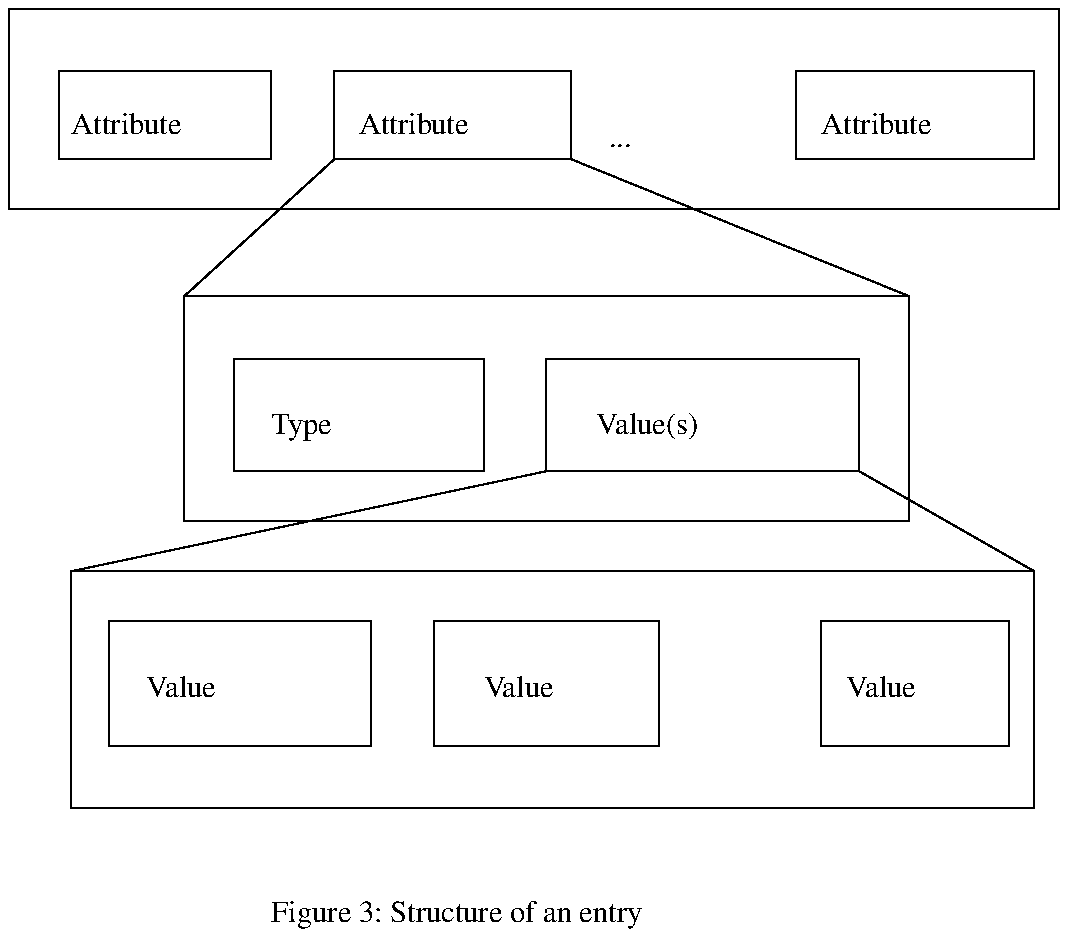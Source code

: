 .PS
line from 5.237,7.700 to 6.112,7.200
line from 3.675,7.700 to 1.300,7.200
line from 3.800,9.262 to 5.487,8.575
line from 2.612,9.262 to 1.863,8.575
line from 5.050,6.950 to 5.987,6.950 to 5.987,6.325 to 5.050,6.325 to 5.050,6.950
line from 3.112,6.950 to 4.237,6.950 to 4.237,6.325 to 3.112,6.325 to 3.112,6.950
line from 1.488,6.950 to 2.800,6.950 to 2.800,6.325 to 1.488,6.325 to 1.488,6.950
line from 1.300,7.200 to 6.112,7.200 to 6.112,6.013 to 1.300,6.013 to 1.300,7.200
line from 3.675,8.262 to 5.237,8.262 to 5.237,7.700 to 3.675,7.700 to 3.675,8.262
line from 2.112,8.262 to 3.362,8.262 to 3.362,7.700 to 2.112,7.700 to 2.112,8.262
line from 1.863,8.575 to 5.487,8.575 to 5.487,7.450 to 1.863,7.450 to 1.863,8.575
line from 4.925,9.700 to 6.112,9.700 to 6.112,9.262 to 4.925,9.262 to 4.925,9.700
line from 2.612,9.700 to 3.800,9.700 to 3.800,9.262 to 2.612,9.262 to 2.612,9.700
line from 1.238,9.700 to 2.300,9.700 to 2.300,9.262 to 1.238,9.262 to 1.238,9.700
line from 0.988,10.012 to 6.237,10.012 to 6.237,9.012 to 0.988,9.012 to 0.988,10.012
.ps 11
"Figure 3: Structure of an entry" at 2.300,5.481 ljust
.ps 11
"Value" at 5.175,6.606 ljust
.ps 11
"Value" at 3.362,6.606 ljust
.ps 11
"Value" at 1.675,6.606 ljust
.ps 11
"Value(s)" at 3.925,7.918 ljust
.ps 11
"Type" at 2.300,7.918 ljust
.ps 11
"..." at 3.987,9.356 ljust
.ps 11
"Attribute" at 5.050,9.418 ljust
.ps 11
"Attribute" at 2.737,9.418 ljust
.ps 11
"Attribute" at 1.300,9.418 ljust
.PE
